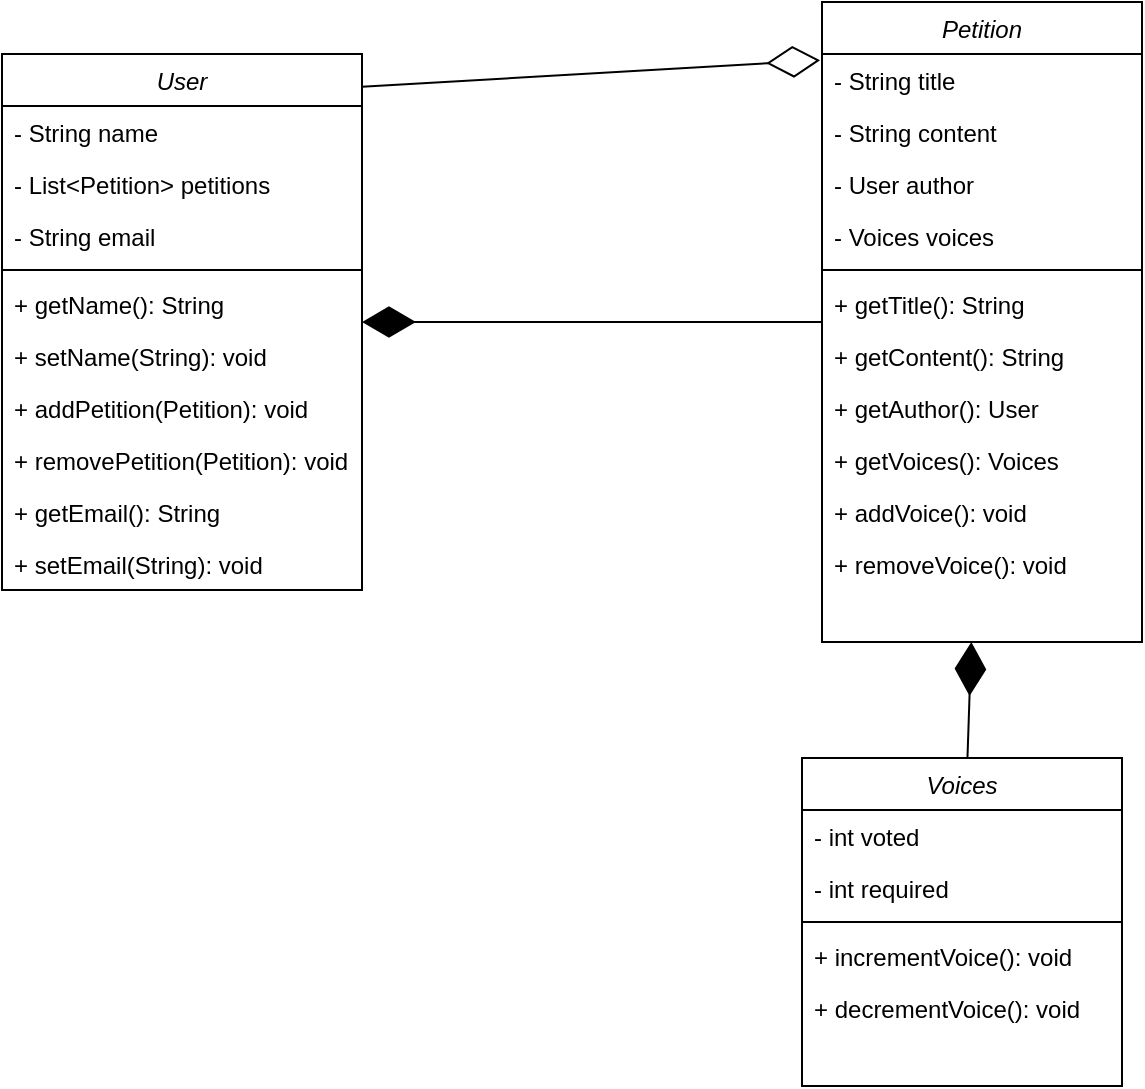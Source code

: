 <mxfile version="17.4.4" type="device"><diagram id="C5RBs43oDa-KdzZeNtuy" name="Page-1"><mxGraphModel dx="1662" dy="800" grid="1" gridSize="10" guides="1" tooltips="1" connect="1" arrows="1" fold="1" page="1" pageScale="1" pageWidth="827" pageHeight="1169" math="0" shadow="0"><root><mxCell id="WIyWlLk6GJQsqaUBKTNV-0"/><mxCell id="WIyWlLk6GJQsqaUBKTNV-1" parent="WIyWlLk6GJQsqaUBKTNV-0"/><mxCell id="zkfFHV4jXpPFQw0GAbJ--0" value="Petition" style="swimlane;fontStyle=2;align=center;verticalAlign=top;childLayout=stackLayout;horizontal=1;startSize=26;horizontalStack=0;resizeParent=1;resizeLast=0;collapsible=1;marginBottom=0;rounded=0;shadow=0;strokeWidth=1;" parent="WIyWlLk6GJQsqaUBKTNV-1" vertex="1"><mxGeometry x="530" y="152" width="160" height="320" as="geometry"><mxRectangle x="230" y="140" width="160" height="26" as="alternateBounds"/></mxGeometry></mxCell><mxCell id="zkfFHV4jXpPFQw0GAbJ--1" value="- String title" style="text;align=left;verticalAlign=top;spacingLeft=4;spacingRight=4;overflow=hidden;rotatable=0;points=[[0,0.5],[1,0.5]];portConstraint=eastwest;" parent="zkfFHV4jXpPFQw0GAbJ--0" vertex="1"><mxGeometry y="26" width="160" height="26" as="geometry"/></mxCell><mxCell id="zkfFHV4jXpPFQw0GAbJ--2" value="- String content" style="text;align=left;verticalAlign=top;spacingLeft=4;spacingRight=4;overflow=hidden;rotatable=0;points=[[0,0.5],[1,0.5]];portConstraint=eastwest;rounded=0;shadow=0;html=0;" parent="zkfFHV4jXpPFQw0GAbJ--0" vertex="1"><mxGeometry y="52" width="160" height="26" as="geometry"/></mxCell><mxCell id="Wao7HiMLKhfHnd0111kU-0" value="- User author" style="text;align=left;verticalAlign=top;spacingLeft=4;spacingRight=4;overflow=hidden;rotatable=0;points=[[0,0.5],[1,0.5]];portConstraint=eastwest;rounded=0;shadow=0;html=0;" parent="zkfFHV4jXpPFQw0GAbJ--0" vertex="1"><mxGeometry y="78" width="160" height="26" as="geometry"/></mxCell><mxCell id="Wao7HiMLKhfHnd0111kU-1" value="- Voices voices" style="text;align=left;verticalAlign=top;spacingLeft=4;spacingRight=4;overflow=hidden;rotatable=0;points=[[0,0.5],[1,0.5]];portConstraint=eastwest;rounded=0;shadow=0;html=0;" parent="zkfFHV4jXpPFQw0GAbJ--0" vertex="1"><mxGeometry y="104" width="160" height="26" as="geometry"/></mxCell><mxCell id="zkfFHV4jXpPFQw0GAbJ--4" value="" style="line;html=1;strokeWidth=1;align=left;verticalAlign=middle;spacingTop=-1;spacingLeft=3;spacingRight=3;rotatable=0;labelPosition=right;points=[];portConstraint=eastwest;" parent="zkfFHV4jXpPFQw0GAbJ--0" vertex="1"><mxGeometry y="130" width="160" height="8" as="geometry"/></mxCell><mxCell id="zkfFHV4jXpPFQw0GAbJ--5" value="+ getTitle(): String" style="text;align=left;verticalAlign=top;spacingLeft=4;spacingRight=4;overflow=hidden;rotatable=0;points=[[0,0.5],[1,0.5]];portConstraint=eastwest;" parent="zkfFHV4jXpPFQw0GAbJ--0" vertex="1"><mxGeometry y="138" width="160" height="26" as="geometry"/></mxCell><mxCell id="Wao7HiMLKhfHnd0111kU-26" value="+ getContent(): String" style="text;align=left;verticalAlign=top;spacingLeft=4;spacingRight=4;overflow=hidden;rotatable=0;points=[[0,0.5],[1,0.5]];portConstraint=eastwest;" parent="zkfFHV4jXpPFQw0GAbJ--0" vertex="1"><mxGeometry y="164" width="160" height="26" as="geometry"/></mxCell><mxCell id="Wao7HiMLKhfHnd0111kU-28" value="+ getAuthor(): User" style="text;align=left;verticalAlign=top;spacingLeft=4;spacingRight=4;overflow=hidden;rotatable=0;points=[[0,0.5],[1,0.5]];portConstraint=eastwest;" parent="zkfFHV4jXpPFQw0GAbJ--0" vertex="1"><mxGeometry y="190" width="160" height="26" as="geometry"/></mxCell><mxCell id="Wao7HiMLKhfHnd0111kU-32" value="+ getVoices(): Voices" style="text;align=left;verticalAlign=top;spacingLeft=4;spacingRight=4;overflow=hidden;rotatable=0;points=[[0,0.5],[1,0.5]];portConstraint=eastwest;" parent="zkfFHV4jXpPFQw0GAbJ--0" vertex="1"><mxGeometry y="216" width="160" height="26" as="geometry"/></mxCell><mxCell id="Wao7HiMLKhfHnd0111kU-29" value="+ addVoice(): void" style="text;align=left;verticalAlign=top;spacingLeft=4;spacingRight=4;overflow=hidden;rotatable=0;points=[[0,0.5],[1,0.5]];portConstraint=eastwest;" parent="zkfFHV4jXpPFQw0GAbJ--0" vertex="1"><mxGeometry y="242" width="160" height="26" as="geometry"/></mxCell><mxCell id="Wao7HiMLKhfHnd0111kU-30" value="+ removeVoice(): void" style="text;align=left;verticalAlign=top;spacingLeft=4;spacingRight=4;overflow=hidden;rotatable=0;points=[[0,0.5],[1,0.5]];portConstraint=eastwest;" parent="zkfFHV4jXpPFQw0GAbJ--0" vertex="1"><mxGeometry y="268" width="160" height="26" as="geometry"/></mxCell><mxCell id="Wao7HiMLKhfHnd0111kU-2" value="Voices" style="swimlane;fontStyle=2;align=center;verticalAlign=top;childLayout=stackLayout;horizontal=1;startSize=26;horizontalStack=0;resizeParent=1;resizeLast=0;collapsible=1;marginBottom=0;rounded=0;shadow=0;strokeWidth=1;" parent="WIyWlLk6GJQsqaUBKTNV-1" vertex="1"><mxGeometry x="520" y="530" width="160" height="164" as="geometry"><mxRectangle x="230" y="140" width="160" height="26" as="alternateBounds"/></mxGeometry></mxCell><mxCell id="Wao7HiMLKhfHnd0111kU-3" value="- int voted" style="text;align=left;verticalAlign=top;spacingLeft=4;spacingRight=4;overflow=hidden;rotatable=0;points=[[0,0.5],[1,0.5]];portConstraint=eastwest;" parent="Wao7HiMLKhfHnd0111kU-2" vertex="1"><mxGeometry y="26" width="160" height="26" as="geometry"/></mxCell><mxCell id="Wao7HiMLKhfHnd0111kU-4" value="- int required" style="text;align=left;verticalAlign=top;spacingLeft=4;spacingRight=4;overflow=hidden;rotatable=0;points=[[0,0.5],[1,0.5]];portConstraint=eastwest;rounded=0;shadow=0;html=0;" parent="Wao7HiMLKhfHnd0111kU-2" vertex="1"><mxGeometry y="52" width="160" height="26" as="geometry"/></mxCell><mxCell id="Wao7HiMLKhfHnd0111kU-7" value="" style="line;html=1;strokeWidth=1;align=left;verticalAlign=middle;spacingTop=-1;spacingLeft=3;spacingRight=3;rotatable=0;labelPosition=right;points=[];portConstraint=eastwest;" parent="Wao7HiMLKhfHnd0111kU-2" vertex="1"><mxGeometry y="78" width="160" height="8" as="geometry"/></mxCell><mxCell id="Wao7HiMLKhfHnd0111kU-8" value="+ incrementVoice(): void" style="text;align=left;verticalAlign=top;spacingLeft=4;spacingRight=4;overflow=hidden;rotatable=0;points=[[0,0.5],[1,0.5]];portConstraint=eastwest;" parent="Wao7HiMLKhfHnd0111kU-2" vertex="1"><mxGeometry y="86" width="160" height="26" as="geometry"/></mxCell><mxCell id="Wao7HiMLKhfHnd0111kU-31" value="+ decrementVoice(): void" style="text;align=left;verticalAlign=top;spacingLeft=4;spacingRight=4;overflow=hidden;rotatable=0;points=[[0,0.5],[1,0.5]];portConstraint=eastwest;" parent="Wao7HiMLKhfHnd0111kU-2" vertex="1"><mxGeometry y="112" width="160" height="26" as="geometry"/></mxCell><mxCell id="Wao7HiMLKhfHnd0111kU-9" value="User" style="swimlane;fontStyle=2;align=center;verticalAlign=top;childLayout=stackLayout;horizontal=1;startSize=26;horizontalStack=0;resizeParent=1;resizeLast=0;collapsible=1;marginBottom=0;rounded=0;shadow=0;strokeWidth=1;" parent="WIyWlLk6GJQsqaUBKTNV-1" vertex="1"><mxGeometry x="120" y="178" width="180" height="268" as="geometry"><mxRectangle x="230" y="140" width="160" height="26" as="alternateBounds"/></mxGeometry></mxCell><mxCell id="Wao7HiMLKhfHnd0111kU-10" value="- String name" style="text;align=left;verticalAlign=top;spacingLeft=4;spacingRight=4;overflow=hidden;rotatable=0;points=[[0,0.5],[1,0.5]];portConstraint=eastwest;" parent="Wao7HiMLKhfHnd0111kU-9" vertex="1"><mxGeometry y="26" width="180" height="26" as="geometry"/></mxCell><mxCell id="Wao7HiMLKhfHnd0111kU-11" value="- List&lt;Petition&gt; petitions" style="text;align=left;verticalAlign=top;spacingLeft=4;spacingRight=4;overflow=hidden;rotatable=0;points=[[0,0.5],[1,0.5]];portConstraint=eastwest;rounded=0;shadow=0;html=0;" parent="Wao7HiMLKhfHnd0111kU-9" vertex="1"><mxGeometry y="52" width="180" height="26" as="geometry"/></mxCell><mxCell id="Wao7HiMLKhfHnd0111kU-12" value="- String email" style="text;align=left;verticalAlign=top;spacingLeft=4;spacingRight=4;overflow=hidden;rotatable=0;points=[[0,0.5],[1,0.5]];portConstraint=eastwest;rounded=0;shadow=0;html=0;" parent="Wao7HiMLKhfHnd0111kU-9" vertex="1"><mxGeometry y="78" width="180" height="26" as="geometry"/></mxCell><mxCell id="Wao7HiMLKhfHnd0111kU-14" value="" style="line;html=1;strokeWidth=1;align=left;verticalAlign=middle;spacingTop=-1;spacingLeft=3;spacingRight=3;rotatable=0;labelPosition=right;points=[];portConstraint=eastwest;" parent="Wao7HiMLKhfHnd0111kU-9" vertex="1"><mxGeometry y="104" width="180" height="8" as="geometry"/></mxCell><mxCell id="Wao7HiMLKhfHnd0111kU-15" value="+ getName(): String" style="text;align=left;verticalAlign=top;spacingLeft=4;spacingRight=4;overflow=hidden;rotatable=0;points=[[0,0.5],[1,0.5]];portConstraint=eastwest;" parent="Wao7HiMLKhfHnd0111kU-9" vertex="1"><mxGeometry y="112" width="180" height="26" as="geometry"/></mxCell><mxCell id="Wao7HiMLKhfHnd0111kU-20" value="+ setName(String): void" style="text;align=left;verticalAlign=top;spacingLeft=4;spacingRight=4;overflow=hidden;rotatable=0;points=[[0,0.5],[1,0.5]];portConstraint=eastwest;" parent="Wao7HiMLKhfHnd0111kU-9" vertex="1"><mxGeometry y="138" width="180" height="26" as="geometry"/></mxCell><mxCell id="Wao7HiMLKhfHnd0111kU-21" value="+ addPetition(Petition): void" style="text;align=left;verticalAlign=top;spacingLeft=4;spacingRight=4;overflow=hidden;rotatable=0;points=[[0,0.5],[1,0.5]];portConstraint=eastwest;" parent="Wao7HiMLKhfHnd0111kU-9" vertex="1"><mxGeometry y="164" width="180" height="26" as="geometry"/></mxCell><mxCell id="Wao7HiMLKhfHnd0111kU-22" value="+ removePetition(Petition): void" style="text;align=left;verticalAlign=top;spacingLeft=4;spacingRight=4;overflow=hidden;rotatable=0;points=[[0,0.5],[1,0.5]];portConstraint=eastwest;" parent="Wao7HiMLKhfHnd0111kU-9" vertex="1"><mxGeometry y="190" width="180" height="26" as="geometry"/></mxCell><mxCell id="Wao7HiMLKhfHnd0111kU-23" value="+ getEmail(): String" style="text;align=left;verticalAlign=top;spacingLeft=4;spacingRight=4;overflow=hidden;rotatable=0;points=[[0,0.5],[1,0.5]];portConstraint=eastwest;" parent="Wao7HiMLKhfHnd0111kU-9" vertex="1"><mxGeometry y="216" width="180" height="26" as="geometry"/></mxCell><mxCell id="Wao7HiMLKhfHnd0111kU-24" value="+ setEmail(String): void" style="text;align=left;verticalAlign=top;spacingLeft=4;spacingRight=4;overflow=hidden;rotatable=0;points=[[0,0.5],[1,0.5]];portConstraint=eastwest;" parent="Wao7HiMLKhfHnd0111kU-9" vertex="1"><mxGeometry y="242" width="180" height="26" as="geometry"/></mxCell><mxCell id="Wao7HiMLKhfHnd0111kU-17" value="" style="endArrow=diamondThin;endFill=1;endSize=24;html=1;rounded=0;fontSize=18;" parent="WIyWlLk6GJQsqaUBKTNV-1" source="Wao7HiMLKhfHnd0111kU-2" target="zkfFHV4jXpPFQw0GAbJ--0" edge="1"><mxGeometry width="160" relative="1" as="geometry"><mxPoint x="330" y="410" as="sourcePoint"/><mxPoint x="580" y="470" as="targetPoint"/></mxGeometry></mxCell><mxCell id="Wao7HiMLKhfHnd0111kU-18" value="" style="endArrow=diamondThin;endFill=1;endSize=24;html=1;rounded=0;fontSize=18;" parent="WIyWlLk6GJQsqaUBKTNV-1" source="zkfFHV4jXpPFQw0GAbJ--0" target="Wao7HiMLKhfHnd0111kU-9" edge="1"><mxGeometry width="160" relative="1" as="geometry"><mxPoint x="330" y="410" as="sourcePoint"/><mxPoint x="490" y="410" as="targetPoint"/></mxGeometry></mxCell><mxCell id="Wao7HiMLKhfHnd0111kU-19" value="" style="endArrow=diamondThin;endFill=0;endSize=24;html=1;rounded=0;fontSize=18;entryX=-0.006;entryY=0.091;entryDx=0;entryDy=0;entryPerimeter=0;exitX=1;exitY=0.061;exitDx=0;exitDy=0;exitPerimeter=0;" parent="WIyWlLk6GJQsqaUBKTNV-1" source="Wao7HiMLKhfHnd0111kU-9" target="zkfFHV4jXpPFQw0GAbJ--0" edge="1"><mxGeometry width="160" relative="1" as="geometry"><mxPoint x="330" y="410" as="sourcePoint"/><mxPoint x="490" y="410" as="targetPoint"/></mxGeometry></mxCell></root></mxGraphModel></diagram></mxfile>